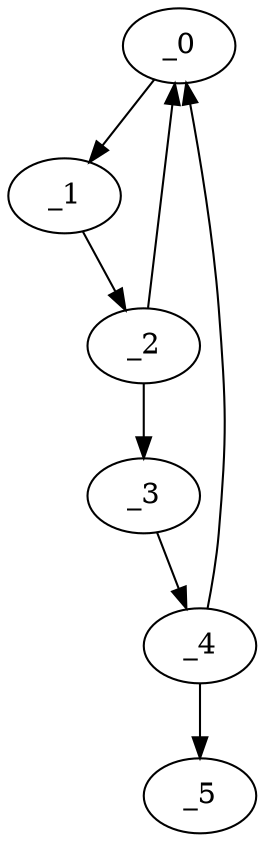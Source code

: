 digraph A{
_0->_1
[label=""]_1->_2
[label=""]_2->_3
[label=""]_2->_0
[label=""]_3->_4
[label=""]_4->_5
[label=""]_4->_0
[label=""]}